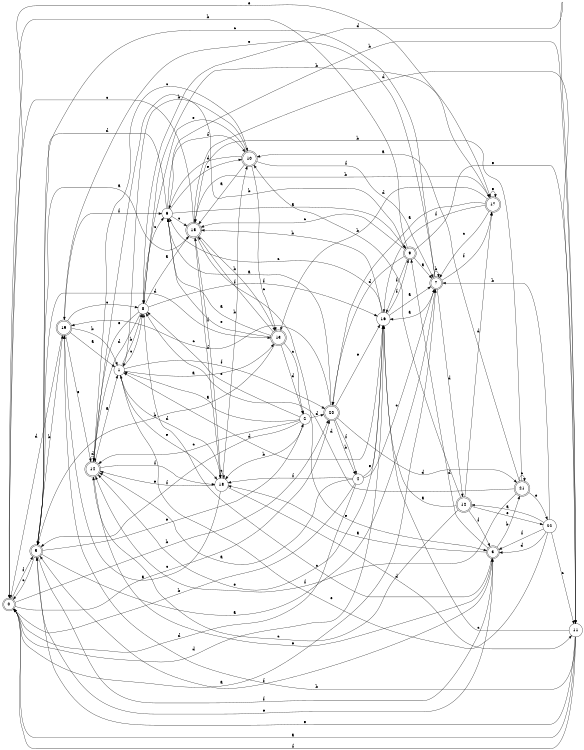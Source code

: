 digraph n19_1 {
__start0 [label="" shape="none"];

rankdir=LR;
size="8,5";

s0 [style="rounded,filled", color="black", fillcolor="white" shape="doublecircle", label="0"];
s1 [style="filled", color="black", fillcolor="white" shape="circle", label="1"];
s2 [style="filled", color="black", fillcolor="white" shape="circle", label="2"];
s3 [style="rounded,filled", color="black", fillcolor="white" shape="doublecircle", label="3"];
s4 [style="filled", color="black", fillcolor="white" shape="circle", label="4"];
s5 [style="rounded,filled", color="black", fillcolor="white" shape="doublecircle", label="5"];
s6 [style="filled", color="black", fillcolor="white" shape="circle", label="6"];
s7 [style="rounded,filled", color="black", fillcolor="white" shape="doublecircle", label="7"];
s8 [style="filled", color="black", fillcolor="white" shape="circle", label="8"];
s9 [style="rounded,filled", color="black", fillcolor="white" shape="doublecircle", label="9"];
s10 [style="rounded,filled", color="black", fillcolor="white" shape="doublecircle", label="10"];
s11 [style="filled", color="black", fillcolor="white" shape="circle", label="11"];
s12 [style="rounded,filled", color="black", fillcolor="white" shape="doublecircle", label="12"];
s13 [style="rounded,filled", color="black", fillcolor="white" shape="doublecircle", label="13"];
s14 [style="rounded,filled", color="black", fillcolor="white" shape="doublecircle", label="14"];
s15 [style="rounded,filled", color="black", fillcolor="white" shape="doublecircle", label="15"];
s16 [style="filled", color="black", fillcolor="white" shape="circle", label="16"];
s17 [style="rounded,filled", color="black", fillcolor="white" shape="doublecircle", label="17"];
s18 [style="filled", color="black", fillcolor="white" shape="circle", label="18"];
s19 [style="rounded,filled", color="black", fillcolor="white" shape="doublecircle", label="19"];
s20 [style="rounded,filled", color="black", fillcolor="white" shape="doublecircle", label="20"];
s21 [style="rounded,filled", color="black", fillcolor="white" shape="doublecircle", label="21"];
s22 [style="filled", color="black", fillcolor="white" shape="circle", label="22"];
s0 -> s7 [label="a"];
s0 -> s20 [label="b"];
s0 -> s20 [label="c"];
s0 -> s16 [label="d"];
s0 -> s17 [label="e"];
s0 -> s5 [label="f"];
s1 -> s13 [label="a"];
s1 -> s8 [label="b"];
s1 -> s8 [label="c"];
s1 -> s18 [label="d"];
s1 -> s18 [label="e"];
s1 -> s20 [label="f"];
s2 -> s1 [label="a"];
s2 -> s18 [label="b"];
s2 -> s14 [label="c"];
s2 -> s20 [label="d"];
s2 -> s8 [label="e"];
s2 -> s5 [label="f"];
s3 -> s18 [label="a"];
s3 -> s21 [label="b"];
s3 -> s8 [label="c"];
s3 -> s9 [label="d"];
s3 -> s5 [label="e"];
s3 -> s5 [label="f"];
s4 -> s14 [label="a"];
s4 -> s0 [label="b"];
s4 -> s7 [label="c"];
s4 -> s0 [label="d"];
s4 -> s16 [label="e"];
s4 -> s18 [label="f"];
s5 -> s7 [label="a"];
s5 -> s19 [label="b"];
s5 -> s0 [label="c"];
s5 -> s13 [label="d"];
s5 -> s2 [label="e"];
s5 -> s3 [label="f"];
s6 -> s9 [label="a"];
s6 -> s11 [label="b"];
s6 -> s15 [label="c"];
s6 -> s5 [label="d"];
s6 -> s10 [label="e"];
s6 -> s10 [label="f"];
s7 -> s16 [label="a"];
s7 -> s7 [label="b"];
s7 -> s5 [label="c"];
s7 -> s12 [label="d"];
s7 -> s19 [label="e"];
s7 -> s17 [label="f"];
s8 -> s15 [label="a"];
s8 -> s17 [label="b"];
s8 -> s6 [label="c"];
s8 -> s14 [label="d"];
s8 -> s14 [label="e"];
s8 -> s16 [label="f"];
s9 -> s7 [label="a"];
s9 -> s0 [label="b"];
s9 -> s15 [label="c"];
s9 -> s20 [label="d"];
s9 -> s11 [label="e"];
s9 -> s16 [label="f"];
s10 -> s15 [label="a"];
s10 -> s1 [label="b"];
s10 -> s13 [label="c"];
s10 -> s6 [label="d"];
s10 -> s8 [label="e"];
s10 -> s7 [label="f"];
s11 -> s0 [label="a"];
s11 -> s19 [label="b"];
s11 -> s16 [label="c"];
s11 -> s8 [label="d"];
s11 -> s5 [label="e"];
s11 -> s0 [label="f"];
s12 -> s16 [label="a"];
s12 -> s10 [label="b"];
s12 -> s14 [label="c"];
s12 -> s17 [label="d"];
s12 -> s22 [label="e"];
s12 -> s3 [label="f"];
s13 -> s6 [label="a"];
s13 -> s5 [label="b"];
s13 -> s2 [label="c"];
s13 -> s2 [label="d"];
s13 -> s6 [label="e"];
s13 -> s15 [label="f"];
s14 -> s1 [label="a"];
s14 -> s9 [label="b"];
s14 -> s10 [label="c"];
s14 -> s14 [label="d"];
s14 -> s3 [label="e"];
s14 -> s18 [label="f"];
s15 -> s5 [label="a"];
s15 -> s13 [label="b"];
s15 -> s0 [label="c"];
s15 -> s11 [label="d"];
s15 -> s3 [label="e"];
s15 -> s18 [label="f"];
s16 -> s7 [label="a"];
s16 -> s15 [label="b"];
s16 -> s6 [label="c"];
s16 -> s1 [label="d"];
s16 -> s14 [label="e"];
s16 -> s9 [label="f"];
s17 -> s20 [label="a"];
s17 -> s15 [label="b"];
s17 -> s7 [label="c"];
s17 -> s13 [label="d"];
s17 -> s17 [label="e"];
s17 -> s16 [label="f"];
s18 -> s19 [label="a"];
s18 -> s10 [label="b"];
s18 -> s18 [label="c"];
s18 -> s11 [label="d"];
s18 -> s14 [label="e"];
s18 -> s15 [label="f"];
s19 -> s1 [label="a"];
s19 -> s1 [label="b"];
s19 -> s8 [label="c"];
s19 -> s0 [label="d"];
s19 -> s14 [label="e"];
s19 -> s6 [label="f"];
s20 -> s6 [label="a"];
s20 -> s4 [label="b"];
s20 -> s19 [label="c"];
s20 -> s21 [label="d"];
s20 -> s16 [label="e"];
s20 -> s4 [label="f"];
s21 -> s10 [label="a"];
s21 -> s15 [label="b"];
s21 -> s21 [label="c"];
s21 -> s8 [label="d"];
s21 -> s22 [label="e"];
s21 -> s14 [label="f"];
s22 -> s12 [label="a"];
s22 -> s7 [label="b"];
s22 -> s11 [label="c"];
s22 -> s3 [label="d"];
s22 -> s1 [label="e"];
s22 -> s3 [label="f"];

}